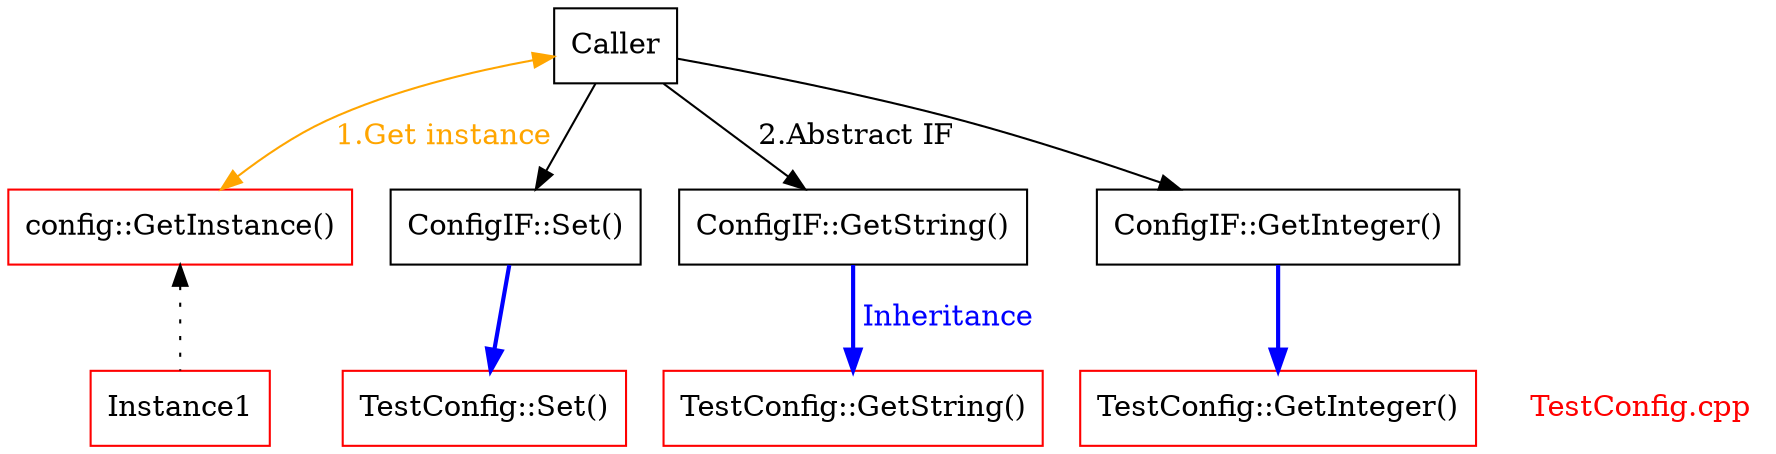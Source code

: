 digraph g {
  rankdir=TB;
  graph [dpi="64"];
  node [shape=box ];
  Top     [label="Caller", color=black];

  GetInst [label="config::GetInstance()", color=red URL="@ref test::config::GetInstance"];
  AbsSet  [label="ConfigIF::Set()", color=black URL="@ref test::config::ConfigIF::Set"];
  AbsGetS [label="ConfigIF::GetString()", color=black URL="@ref test::config::ConfigIF::GetString"];
  AbsGetI [label="ConfigIF::GetInteger()", color=black URL="@ref test::config::ConfigIF::GetInteger"];

  Inst [label="Instance1", color=red ];
  Set  [label="TestConfig::Set()", color=red URL="@ref anonymous_namespace{TestConfig.cpp}::TestConfig::Set"];
  GetS [label="TestConfig::GetString()", color=red URL="@ref anonymous_namespace{TestConfig.cpp}::TestConfig::GetString"];
  GetI [label="TestConfig::GetInteger()", color=red URL="@ref anonymous_namespace{TestConfig.cpp}::TestConfig::GetInteger"];

  Top -> GetInst [label=" 1.Get instance", dir="both", fontcolor=orange, color=orange];
  Top -> AbsSet;
  Top -> AbsGetS [label=" 2.Abstract IF"];
  Top -> AbsGetI;

  GetInst -> Inst [style="dotted", dir="back"];
  AbsSet  -> Set [penwidth="2", color=blue];
  AbsGetS -> GetS [penwidth="2", color=blue, label=" Inheritance", fontcolor=blue];
  AbsGetI -> GetI [penwidth="2", color=blue];

  memo1 [label="TestConfig.cpp", fontcolor=red, shape="plaintext", style="" ];
  AbsGetI -> memo1 [style="invis"];
}


